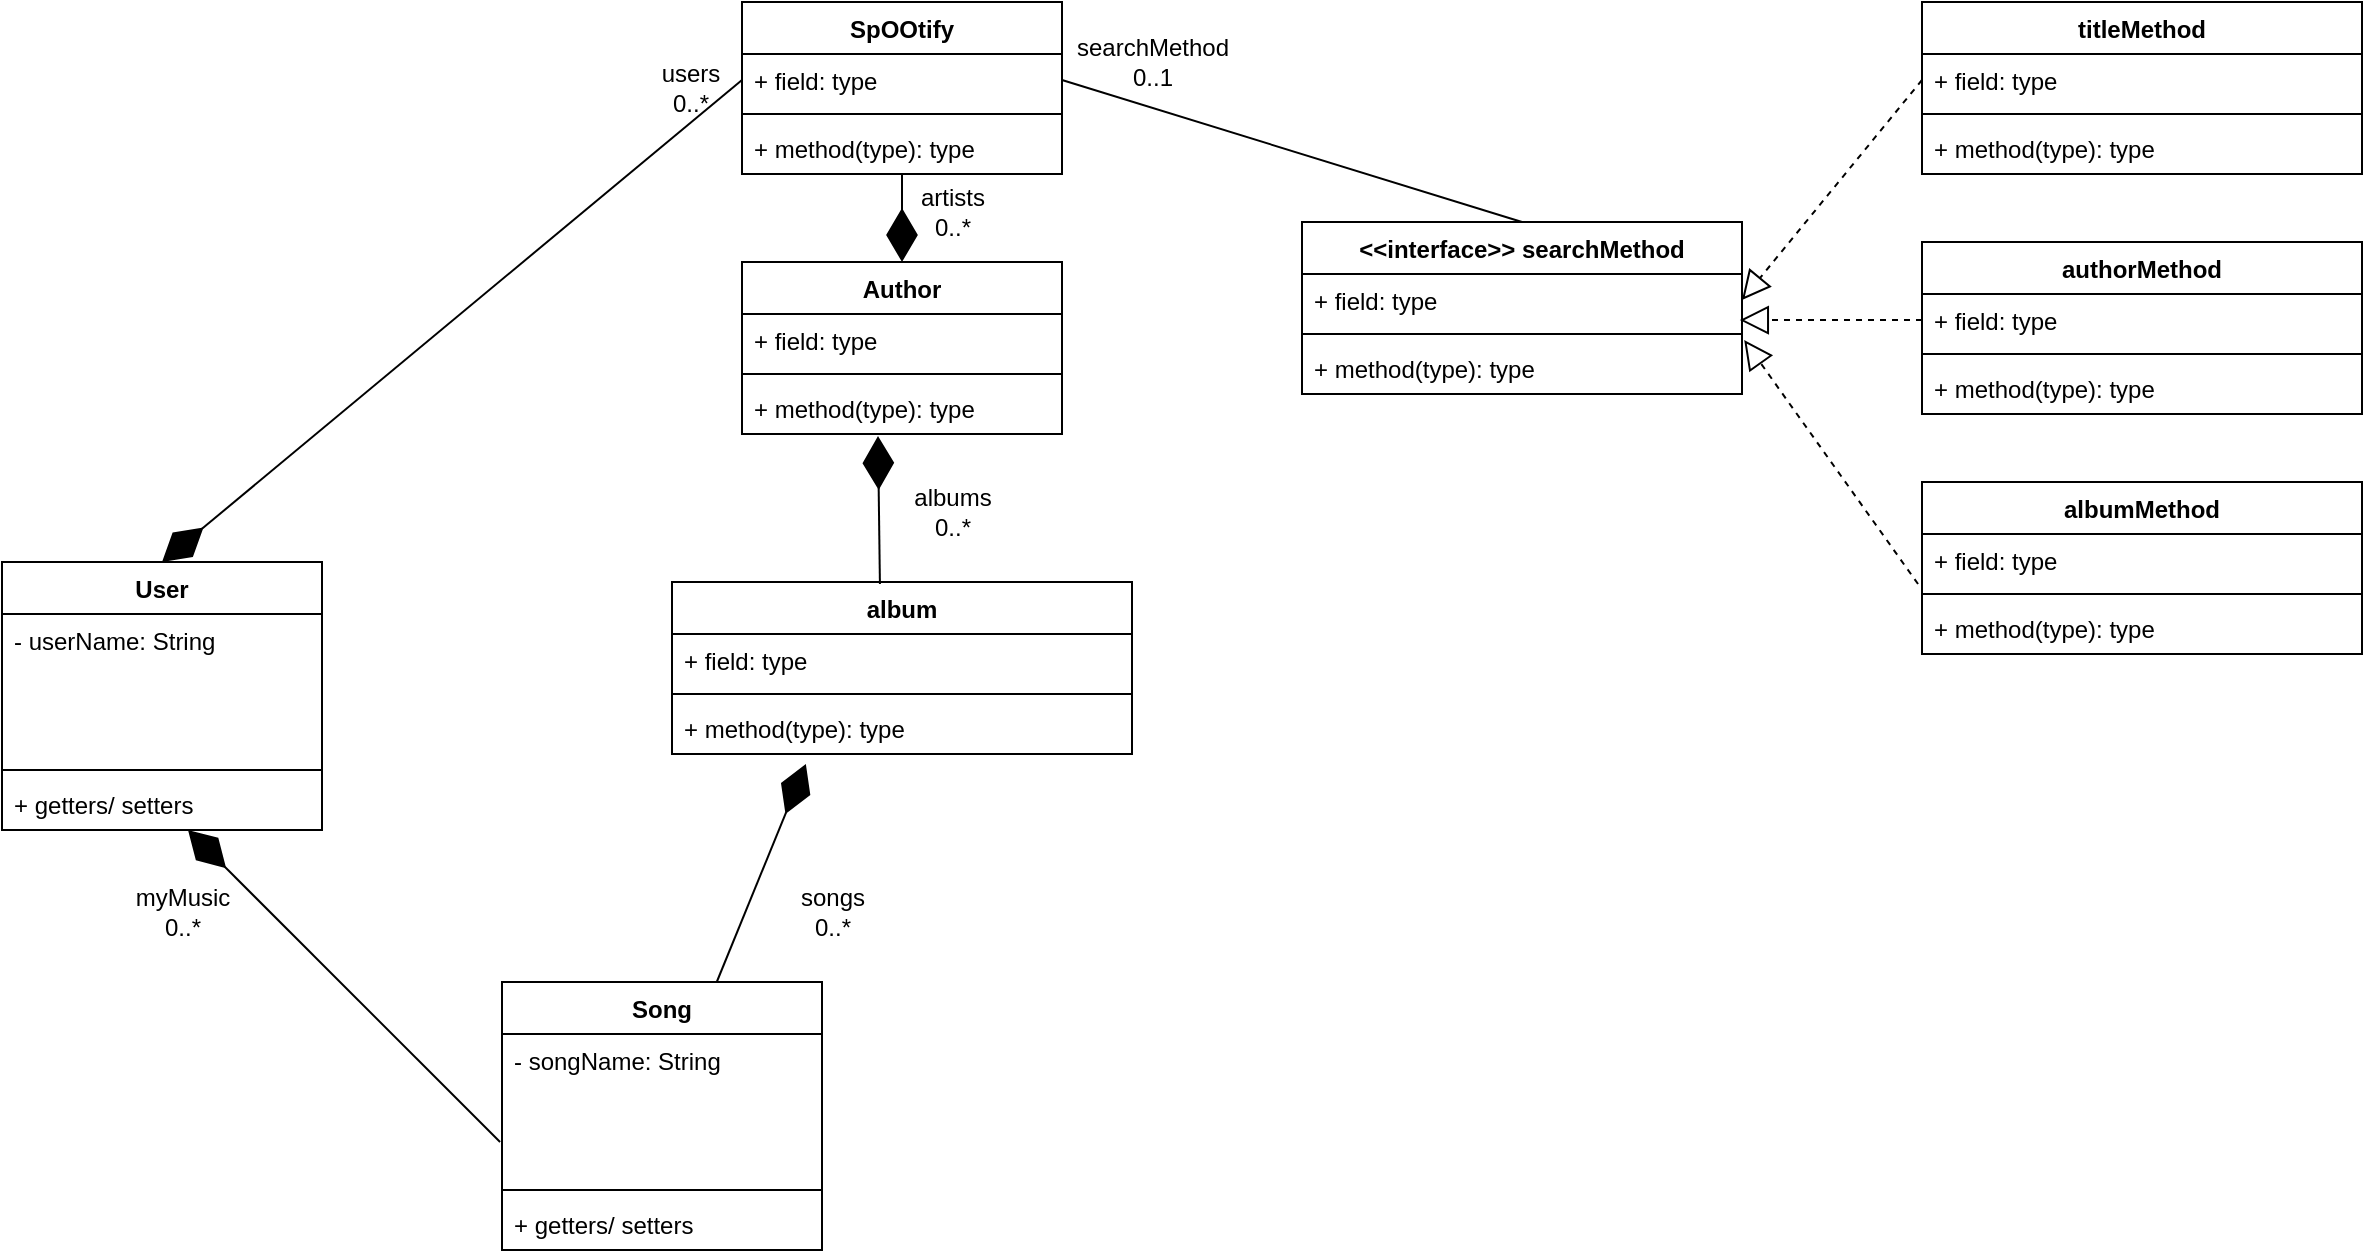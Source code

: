 <mxfile version="17.4.6" type="github">
  <diagram id="-nPa2TXWbpUti-kj0SZv" name="Page-1">
    <mxGraphModel dx="1662" dy="762" grid="1" gridSize="10" guides="1" tooltips="1" connect="1" arrows="1" fold="1" page="1" pageScale="1" pageWidth="827" pageHeight="1169" math="0" shadow="0">
      <root>
        <mxCell id="0" />
        <mxCell id="1" parent="0" />
        <mxCell id="o57br8bYucGBpuMk25vo-5" value="SpOOtify" style="swimlane;fontStyle=1;align=center;verticalAlign=top;childLayout=stackLayout;horizontal=1;startSize=26;horizontalStack=0;resizeParent=1;resizeParentMax=0;resizeLast=0;collapsible=1;marginBottom=0;" parent="1" vertex="1">
          <mxGeometry x="460" y="130" width="160" height="86" as="geometry" />
        </mxCell>
        <mxCell id="o57br8bYucGBpuMk25vo-6" value="+ field: type" style="text;strokeColor=none;fillColor=none;align=left;verticalAlign=top;spacingLeft=4;spacingRight=4;overflow=hidden;rotatable=0;points=[[0,0.5],[1,0.5]];portConstraint=eastwest;" parent="o57br8bYucGBpuMk25vo-5" vertex="1">
          <mxGeometry y="26" width="160" height="26" as="geometry" />
        </mxCell>
        <mxCell id="o57br8bYucGBpuMk25vo-7" value="" style="line;strokeWidth=1;fillColor=none;align=left;verticalAlign=middle;spacingTop=-1;spacingLeft=3;spacingRight=3;rotatable=0;labelPosition=right;points=[];portConstraint=eastwest;" parent="o57br8bYucGBpuMk25vo-5" vertex="1">
          <mxGeometry y="52" width="160" height="8" as="geometry" />
        </mxCell>
        <mxCell id="o57br8bYucGBpuMk25vo-8" value="+ method(type): type" style="text;strokeColor=none;fillColor=none;align=left;verticalAlign=top;spacingLeft=4;spacingRight=4;overflow=hidden;rotatable=0;points=[[0,0.5],[1,0.5]];portConstraint=eastwest;" parent="o57br8bYucGBpuMk25vo-5" vertex="1">
          <mxGeometry y="60" width="160" height="26" as="geometry" />
        </mxCell>
        <mxCell id="o57br8bYucGBpuMk25vo-9" value="User" style="swimlane;fontStyle=1;align=center;verticalAlign=top;childLayout=stackLayout;horizontal=1;startSize=26;horizontalStack=0;resizeParent=1;resizeParentMax=0;resizeLast=0;collapsible=1;marginBottom=0;" parent="1" vertex="1">
          <mxGeometry x="90" y="410" width="160" height="134" as="geometry" />
        </mxCell>
        <mxCell id="o57br8bYucGBpuMk25vo-10" value="- userName: String&#xa;" style="text;strokeColor=none;fillColor=none;align=left;verticalAlign=top;spacingLeft=4;spacingRight=4;overflow=hidden;rotatable=0;points=[[0,0.5],[1,0.5]];portConstraint=eastwest;" parent="o57br8bYucGBpuMk25vo-9" vertex="1">
          <mxGeometry y="26" width="160" height="74" as="geometry" />
        </mxCell>
        <mxCell id="o57br8bYucGBpuMk25vo-11" value="" style="line;strokeWidth=1;fillColor=none;align=left;verticalAlign=middle;spacingTop=-1;spacingLeft=3;spacingRight=3;rotatable=0;labelPosition=right;points=[];portConstraint=eastwest;" parent="o57br8bYucGBpuMk25vo-9" vertex="1">
          <mxGeometry y="100" width="160" height="8" as="geometry" />
        </mxCell>
        <mxCell id="o57br8bYucGBpuMk25vo-12" value="+ getters/ setters" style="text;strokeColor=none;fillColor=none;align=left;verticalAlign=top;spacingLeft=4;spacingRight=4;overflow=hidden;rotatable=0;points=[[0,0.5],[1,0.5]];portConstraint=eastwest;" parent="o57br8bYucGBpuMk25vo-9" vertex="1">
          <mxGeometry y="108" width="160" height="26" as="geometry" />
        </mxCell>
        <mxCell id="in7M7F9Ld8Qm7NS5v-Of-2" value="Song" style="swimlane;fontStyle=1;align=center;verticalAlign=top;childLayout=stackLayout;horizontal=1;startSize=26;horizontalStack=0;resizeParent=1;resizeParentMax=0;resizeLast=0;collapsible=1;marginBottom=0;" vertex="1" parent="1">
          <mxGeometry x="340" y="620" width="160" height="134" as="geometry" />
        </mxCell>
        <mxCell id="in7M7F9Ld8Qm7NS5v-Of-3" value="- songName: String" style="text;strokeColor=none;fillColor=none;align=left;verticalAlign=top;spacingLeft=4;spacingRight=4;overflow=hidden;rotatable=0;points=[[0,0.5],[1,0.5]];portConstraint=eastwest;" vertex="1" parent="in7M7F9Ld8Qm7NS5v-Of-2">
          <mxGeometry y="26" width="160" height="74" as="geometry" />
        </mxCell>
        <mxCell id="in7M7F9Ld8Qm7NS5v-Of-4" value="" style="line;strokeWidth=1;fillColor=none;align=left;verticalAlign=middle;spacingTop=-1;spacingLeft=3;spacingRight=3;rotatable=0;labelPosition=right;points=[];portConstraint=eastwest;" vertex="1" parent="in7M7F9Ld8Qm7NS5v-Of-2">
          <mxGeometry y="100" width="160" height="8" as="geometry" />
        </mxCell>
        <mxCell id="in7M7F9Ld8Qm7NS5v-Of-5" value="+ getters/ setters" style="text;strokeColor=none;fillColor=none;align=left;verticalAlign=top;spacingLeft=4;spacingRight=4;overflow=hidden;rotatable=0;points=[[0,0.5],[1,0.5]];portConstraint=eastwest;" vertex="1" parent="in7M7F9Ld8Qm7NS5v-Of-2">
          <mxGeometry y="108" width="160" height="26" as="geometry" />
        </mxCell>
        <mxCell id="in7M7F9Ld8Qm7NS5v-Of-6" value="" style="endArrow=diamondThin;endFill=1;endSize=24;html=1;rounded=0;exitX=-0.006;exitY=0.73;exitDx=0;exitDy=0;exitPerimeter=0;" edge="1" parent="1" source="in7M7F9Ld8Qm7NS5v-Of-3" target="o57br8bYucGBpuMk25vo-12">
          <mxGeometry width="160" relative="1" as="geometry">
            <mxPoint x="280" y="590" as="sourcePoint" />
            <mxPoint x="440" y="590" as="targetPoint" />
          </mxGeometry>
        </mxCell>
        <mxCell id="in7M7F9Ld8Qm7NS5v-Of-7" value="myMusic&lt;br&gt;0..*" style="text;html=1;align=center;verticalAlign=middle;resizable=0;points=[];autosize=1;strokeColor=none;fillColor=none;" vertex="1" parent="1">
          <mxGeometry x="150" y="570" width="60" height="30" as="geometry" />
        </mxCell>
        <mxCell id="in7M7F9Ld8Qm7NS5v-Of-8" value="" style="endArrow=diamondThin;endFill=1;endSize=24;html=1;rounded=0;exitX=0;exitY=0.5;exitDx=0;exitDy=0;entryX=0.5;entryY=0;entryDx=0;entryDy=0;" edge="1" parent="1" source="o57br8bYucGBpuMk25vo-6" target="o57br8bYucGBpuMk25vo-9">
          <mxGeometry width="160" relative="1" as="geometry">
            <mxPoint x="390" y="430" as="sourcePoint" />
            <mxPoint x="193.002" y="554" as="targetPoint" />
          </mxGeometry>
        </mxCell>
        <mxCell id="in7M7F9Ld8Qm7NS5v-Of-9" value="users&lt;br&gt;0..*" style="text;html=1;align=center;verticalAlign=middle;resizable=0;points=[];autosize=1;strokeColor=none;fillColor=none;" vertex="1" parent="1">
          <mxGeometry x="414" y="158" width="40" height="30" as="geometry" />
        </mxCell>
        <mxCell id="in7M7F9Ld8Qm7NS5v-Of-11" value="&lt;&lt;interface&gt;&gt; searchMethod" style="swimlane;fontStyle=1;align=center;verticalAlign=top;childLayout=stackLayout;horizontal=1;startSize=26;horizontalStack=0;resizeParent=1;resizeParentMax=0;resizeLast=0;collapsible=1;marginBottom=0;" vertex="1" parent="1">
          <mxGeometry x="740" y="240" width="220" height="86" as="geometry" />
        </mxCell>
        <mxCell id="in7M7F9Ld8Qm7NS5v-Of-12" value="+ field: type" style="text;strokeColor=none;fillColor=none;align=left;verticalAlign=top;spacingLeft=4;spacingRight=4;overflow=hidden;rotatable=0;points=[[0,0.5],[1,0.5]];portConstraint=eastwest;" vertex="1" parent="in7M7F9Ld8Qm7NS5v-Of-11">
          <mxGeometry y="26" width="220" height="26" as="geometry" />
        </mxCell>
        <mxCell id="in7M7F9Ld8Qm7NS5v-Of-13" value="" style="line;strokeWidth=1;fillColor=none;align=left;verticalAlign=middle;spacingTop=-1;spacingLeft=3;spacingRight=3;rotatable=0;labelPosition=right;points=[];portConstraint=eastwest;" vertex="1" parent="in7M7F9Ld8Qm7NS5v-Of-11">
          <mxGeometry y="52" width="220" height="8" as="geometry" />
        </mxCell>
        <mxCell id="in7M7F9Ld8Qm7NS5v-Of-14" value="+ method(type): type" style="text;strokeColor=none;fillColor=none;align=left;verticalAlign=top;spacingLeft=4;spacingRight=4;overflow=hidden;rotatable=0;points=[[0,0.5],[1,0.5]];portConstraint=eastwest;" vertex="1" parent="in7M7F9Ld8Qm7NS5v-Of-11">
          <mxGeometry y="60" width="220" height="26" as="geometry" />
        </mxCell>
        <mxCell id="in7M7F9Ld8Qm7NS5v-Of-16" value="" style="endArrow=none;html=1;rounded=0;entryX=1;entryY=0.5;entryDx=0;entryDy=0;exitX=0.5;exitY=0;exitDx=0;exitDy=0;" edge="1" parent="1" source="in7M7F9Ld8Qm7NS5v-Of-11" target="o57br8bYucGBpuMk25vo-6">
          <mxGeometry width="50" height="50" relative="1" as="geometry">
            <mxPoint x="580" y="400" as="sourcePoint" />
            <mxPoint x="630" y="350" as="targetPoint" />
          </mxGeometry>
        </mxCell>
        <mxCell id="in7M7F9Ld8Qm7NS5v-Of-17" value="searchMethod&lt;br&gt;0..1" style="text;html=1;align=center;verticalAlign=middle;resizable=0;points=[];autosize=1;strokeColor=none;fillColor=none;" vertex="1" parent="1">
          <mxGeometry x="620" y="145" width="90" height="30" as="geometry" />
        </mxCell>
        <mxCell id="in7M7F9Ld8Qm7NS5v-Of-19" value="titleMethod" style="swimlane;fontStyle=1;align=center;verticalAlign=top;childLayout=stackLayout;horizontal=1;startSize=26;horizontalStack=0;resizeParent=1;resizeParentMax=0;resizeLast=0;collapsible=1;marginBottom=0;" vertex="1" parent="1">
          <mxGeometry x="1050" y="130" width="220" height="86" as="geometry" />
        </mxCell>
        <mxCell id="in7M7F9Ld8Qm7NS5v-Of-20" value="+ field: type" style="text;strokeColor=none;fillColor=none;align=left;verticalAlign=top;spacingLeft=4;spacingRight=4;overflow=hidden;rotatable=0;points=[[0,0.5],[1,0.5]];portConstraint=eastwest;" vertex="1" parent="in7M7F9Ld8Qm7NS5v-Of-19">
          <mxGeometry y="26" width="220" height="26" as="geometry" />
        </mxCell>
        <mxCell id="in7M7F9Ld8Qm7NS5v-Of-21" value="" style="line;strokeWidth=1;fillColor=none;align=left;verticalAlign=middle;spacingTop=-1;spacingLeft=3;spacingRight=3;rotatable=0;labelPosition=right;points=[];portConstraint=eastwest;" vertex="1" parent="in7M7F9Ld8Qm7NS5v-Of-19">
          <mxGeometry y="52" width="220" height="8" as="geometry" />
        </mxCell>
        <mxCell id="in7M7F9Ld8Qm7NS5v-Of-22" value="+ method(type): type" style="text;strokeColor=none;fillColor=none;align=left;verticalAlign=top;spacingLeft=4;spacingRight=4;overflow=hidden;rotatable=0;points=[[0,0.5],[1,0.5]];portConstraint=eastwest;" vertex="1" parent="in7M7F9Ld8Qm7NS5v-Of-19">
          <mxGeometry y="60" width="220" height="26" as="geometry" />
        </mxCell>
        <mxCell id="in7M7F9Ld8Qm7NS5v-Of-23" value="authorMethod" style="swimlane;fontStyle=1;align=center;verticalAlign=top;childLayout=stackLayout;horizontal=1;startSize=26;horizontalStack=0;resizeParent=1;resizeParentMax=0;resizeLast=0;collapsible=1;marginBottom=0;" vertex="1" parent="1">
          <mxGeometry x="1050" y="250" width="220" height="86" as="geometry" />
        </mxCell>
        <mxCell id="in7M7F9Ld8Qm7NS5v-Of-24" value="+ field: type" style="text;strokeColor=none;fillColor=none;align=left;verticalAlign=top;spacingLeft=4;spacingRight=4;overflow=hidden;rotatable=0;points=[[0,0.5],[1,0.5]];portConstraint=eastwest;" vertex="1" parent="in7M7F9Ld8Qm7NS5v-Of-23">
          <mxGeometry y="26" width="220" height="26" as="geometry" />
        </mxCell>
        <mxCell id="in7M7F9Ld8Qm7NS5v-Of-25" value="" style="line;strokeWidth=1;fillColor=none;align=left;verticalAlign=middle;spacingTop=-1;spacingLeft=3;spacingRight=3;rotatable=0;labelPosition=right;points=[];portConstraint=eastwest;" vertex="1" parent="in7M7F9Ld8Qm7NS5v-Of-23">
          <mxGeometry y="52" width="220" height="8" as="geometry" />
        </mxCell>
        <mxCell id="in7M7F9Ld8Qm7NS5v-Of-26" value="+ method(type): type" style="text;strokeColor=none;fillColor=none;align=left;verticalAlign=top;spacingLeft=4;spacingRight=4;overflow=hidden;rotatable=0;points=[[0,0.5],[1,0.5]];portConstraint=eastwest;" vertex="1" parent="in7M7F9Ld8Qm7NS5v-Of-23">
          <mxGeometry y="60" width="220" height="26" as="geometry" />
        </mxCell>
        <mxCell id="in7M7F9Ld8Qm7NS5v-Of-27" value="albumMethod" style="swimlane;fontStyle=1;align=center;verticalAlign=top;childLayout=stackLayout;horizontal=1;startSize=26;horizontalStack=0;resizeParent=1;resizeParentMax=0;resizeLast=0;collapsible=1;marginBottom=0;" vertex="1" parent="1">
          <mxGeometry x="1050" y="370" width="220" height="86" as="geometry" />
        </mxCell>
        <mxCell id="in7M7F9Ld8Qm7NS5v-Of-28" value="+ field: type" style="text;strokeColor=none;fillColor=none;align=left;verticalAlign=top;spacingLeft=4;spacingRight=4;overflow=hidden;rotatable=0;points=[[0,0.5],[1,0.5]];portConstraint=eastwest;" vertex="1" parent="in7M7F9Ld8Qm7NS5v-Of-27">
          <mxGeometry y="26" width="220" height="26" as="geometry" />
        </mxCell>
        <mxCell id="in7M7F9Ld8Qm7NS5v-Of-29" value="" style="line;strokeWidth=1;fillColor=none;align=left;verticalAlign=middle;spacingTop=-1;spacingLeft=3;spacingRight=3;rotatable=0;labelPosition=right;points=[];portConstraint=eastwest;" vertex="1" parent="in7M7F9Ld8Qm7NS5v-Of-27">
          <mxGeometry y="52" width="220" height="8" as="geometry" />
        </mxCell>
        <mxCell id="in7M7F9Ld8Qm7NS5v-Of-30" value="+ method(type): type" style="text;strokeColor=none;fillColor=none;align=left;verticalAlign=top;spacingLeft=4;spacingRight=4;overflow=hidden;rotatable=0;points=[[0,0.5],[1,0.5]];portConstraint=eastwest;" vertex="1" parent="in7M7F9Ld8Qm7NS5v-Of-27">
          <mxGeometry y="60" width="220" height="26" as="geometry" />
        </mxCell>
        <mxCell id="in7M7F9Ld8Qm7NS5v-Of-31" value="" style="endArrow=block;dashed=1;endFill=0;endSize=12;html=1;rounded=0;exitX=0;exitY=0.5;exitDx=0;exitDy=0;entryX=1;entryY=0.5;entryDx=0;entryDy=0;" edge="1" parent="1" source="in7M7F9Ld8Qm7NS5v-Of-20" target="in7M7F9Ld8Qm7NS5v-Of-12">
          <mxGeometry width="160" relative="1" as="geometry">
            <mxPoint x="920" y="360" as="sourcePoint" />
            <mxPoint x="1080" y="360" as="targetPoint" />
          </mxGeometry>
        </mxCell>
        <mxCell id="in7M7F9Ld8Qm7NS5v-Of-32" value="" style="endArrow=block;dashed=1;endFill=0;endSize=12;html=1;rounded=0;entryX=0.995;entryY=0.885;entryDx=0;entryDy=0;entryPerimeter=0;" edge="1" parent="1" source="in7M7F9Ld8Qm7NS5v-Of-24" target="in7M7F9Ld8Qm7NS5v-Of-12">
          <mxGeometry width="160" relative="1" as="geometry">
            <mxPoint x="1060" y="179" as="sourcePoint" />
            <mxPoint x="970" y="289" as="targetPoint" />
          </mxGeometry>
        </mxCell>
        <mxCell id="in7M7F9Ld8Qm7NS5v-Of-33" value="" style="endArrow=block;dashed=1;endFill=0;endSize=12;html=1;rounded=0;entryX=1.005;entryY=0.875;entryDx=0;entryDy=0;entryPerimeter=0;exitX=-0.009;exitY=0.962;exitDx=0;exitDy=0;exitPerimeter=0;" edge="1" parent="1" source="in7M7F9Ld8Qm7NS5v-Of-28" target="in7M7F9Ld8Qm7NS5v-Of-13">
          <mxGeometry width="160" relative="1" as="geometry">
            <mxPoint x="1060" y="299.005" as="sourcePoint" />
            <mxPoint x="968.9" y="299.01" as="targetPoint" />
          </mxGeometry>
        </mxCell>
        <mxCell id="in7M7F9Ld8Qm7NS5v-Of-47" value="album" style="swimlane;fontStyle=1;align=center;verticalAlign=top;childLayout=stackLayout;horizontal=1;startSize=26;horizontalStack=0;resizeParent=1;resizeParentMax=0;resizeLast=0;collapsible=1;marginBottom=0;" vertex="1" parent="1">
          <mxGeometry x="425" y="420" width="230" height="86" as="geometry" />
        </mxCell>
        <mxCell id="in7M7F9Ld8Qm7NS5v-Of-48" value="+ field: type" style="text;strokeColor=none;fillColor=none;align=left;verticalAlign=top;spacingLeft=4;spacingRight=4;overflow=hidden;rotatable=0;points=[[0,0.5],[1,0.5]];portConstraint=eastwest;" vertex="1" parent="in7M7F9Ld8Qm7NS5v-Of-47">
          <mxGeometry y="26" width="230" height="26" as="geometry" />
        </mxCell>
        <mxCell id="in7M7F9Ld8Qm7NS5v-Of-49" value="" style="line;strokeWidth=1;fillColor=none;align=left;verticalAlign=middle;spacingTop=-1;spacingLeft=3;spacingRight=3;rotatable=0;labelPosition=right;points=[];portConstraint=eastwest;" vertex="1" parent="in7M7F9Ld8Qm7NS5v-Of-47">
          <mxGeometry y="52" width="230" height="8" as="geometry" />
        </mxCell>
        <mxCell id="in7M7F9Ld8Qm7NS5v-Of-50" value="+ method(type): type" style="text;strokeColor=none;fillColor=none;align=left;verticalAlign=top;spacingLeft=4;spacingRight=4;overflow=hidden;rotatable=0;points=[[0,0.5],[1,0.5]];portConstraint=eastwest;" vertex="1" parent="in7M7F9Ld8Qm7NS5v-Of-47">
          <mxGeometry y="60" width="230" height="26" as="geometry" />
        </mxCell>
        <mxCell id="in7M7F9Ld8Qm7NS5v-Of-55" value="Author" style="swimlane;fontStyle=1;align=center;verticalAlign=top;childLayout=stackLayout;horizontal=1;startSize=26;horizontalStack=0;resizeParent=1;resizeParentMax=0;resizeLast=0;collapsible=1;marginBottom=0;" vertex="1" parent="1">
          <mxGeometry x="460" y="260" width="160" height="86" as="geometry" />
        </mxCell>
        <mxCell id="in7M7F9Ld8Qm7NS5v-Of-56" value="+ field: type" style="text;strokeColor=none;fillColor=none;align=left;verticalAlign=top;spacingLeft=4;spacingRight=4;overflow=hidden;rotatable=0;points=[[0,0.5],[1,0.5]];portConstraint=eastwest;" vertex="1" parent="in7M7F9Ld8Qm7NS5v-Of-55">
          <mxGeometry y="26" width="160" height="26" as="geometry" />
        </mxCell>
        <mxCell id="in7M7F9Ld8Qm7NS5v-Of-57" value="" style="line;strokeWidth=1;fillColor=none;align=left;verticalAlign=middle;spacingTop=-1;spacingLeft=3;spacingRight=3;rotatable=0;labelPosition=right;points=[];portConstraint=eastwest;" vertex="1" parent="in7M7F9Ld8Qm7NS5v-Of-55">
          <mxGeometry y="52" width="160" height="8" as="geometry" />
        </mxCell>
        <mxCell id="in7M7F9Ld8Qm7NS5v-Of-58" value="+ method(type): type" style="text;strokeColor=none;fillColor=none;align=left;verticalAlign=top;spacingLeft=4;spacingRight=4;overflow=hidden;rotatable=0;points=[[0,0.5],[1,0.5]];portConstraint=eastwest;" vertex="1" parent="in7M7F9Ld8Qm7NS5v-Of-55">
          <mxGeometry y="60" width="160" height="26" as="geometry" />
        </mxCell>
        <mxCell id="in7M7F9Ld8Qm7NS5v-Of-60" value="" style="endArrow=diamondThin;endFill=1;endSize=24;html=1;rounded=0;entryX=0.5;entryY=0;entryDx=0;entryDy=0;" edge="1" parent="1" source="o57br8bYucGBpuMk25vo-8" target="in7M7F9Ld8Qm7NS5v-Of-55">
          <mxGeometry width="160" relative="1" as="geometry">
            <mxPoint x="540" y="220" as="sourcePoint" />
            <mxPoint x="193.002" y="554" as="targetPoint" />
          </mxGeometry>
        </mxCell>
        <mxCell id="in7M7F9Ld8Qm7NS5v-Of-61" value="artists&lt;br&gt;0..*" style="text;html=1;align=center;verticalAlign=middle;resizable=0;points=[];autosize=1;strokeColor=none;fillColor=none;" vertex="1" parent="1">
          <mxGeometry x="540" y="220" width="50" height="30" as="geometry" />
        </mxCell>
        <mxCell id="in7M7F9Ld8Qm7NS5v-Of-62" value="albums&lt;br&gt;0..*" style="text;html=1;align=center;verticalAlign=middle;resizable=0;points=[];autosize=1;strokeColor=none;fillColor=none;" vertex="1" parent="1">
          <mxGeometry x="540" y="370" width="50" height="30" as="geometry" />
        </mxCell>
        <mxCell id="in7M7F9Ld8Qm7NS5v-Of-63" value="" style="endArrow=diamondThin;endFill=1;endSize=24;html=1;rounded=0;exitX=0.452;exitY=0.012;exitDx=0;exitDy=0;entryX=0.425;entryY=1.038;entryDx=0;entryDy=0;entryPerimeter=0;exitPerimeter=0;" edge="1" parent="1" source="in7M7F9Ld8Qm7NS5v-Of-47" target="in7M7F9Ld8Qm7NS5v-Of-58">
          <mxGeometry width="160" relative="1" as="geometry">
            <mxPoint x="550" y="226" as="sourcePoint" />
            <mxPoint x="500" y="410" as="targetPoint" />
            <Array as="points" />
          </mxGeometry>
        </mxCell>
        <mxCell id="in7M7F9Ld8Qm7NS5v-Of-64" value="" style="endArrow=diamondThin;endFill=1;endSize=24;html=1;rounded=0;entryX=0.291;entryY=1.192;entryDx=0;entryDy=0;entryPerimeter=0;" edge="1" parent="1" source="in7M7F9Ld8Qm7NS5v-Of-2" target="in7M7F9Ld8Qm7NS5v-Of-50">
          <mxGeometry width="160" relative="1" as="geometry">
            <mxPoint x="460" y="610" as="sourcePoint" />
            <mxPoint x="538" y="356.988" as="targetPoint" />
            <Array as="points" />
          </mxGeometry>
        </mxCell>
        <mxCell id="in7M7F9Ld8Qm7NS5v-Of-65" value="songs &lt;br&gt;0..*" style="text;html=1;align=center;verticalAlign=middle;resizable=0;points=[];autosize=1;strokeColor=none;fillColor=none;" vertex="1" parent="1">
          <mxGeometry x="480" y="570" width="50" height="30" as="geometry" />
        </mxCell>
      </root>
    </mxGraphModel>
  </diagram>
</mxfile>
